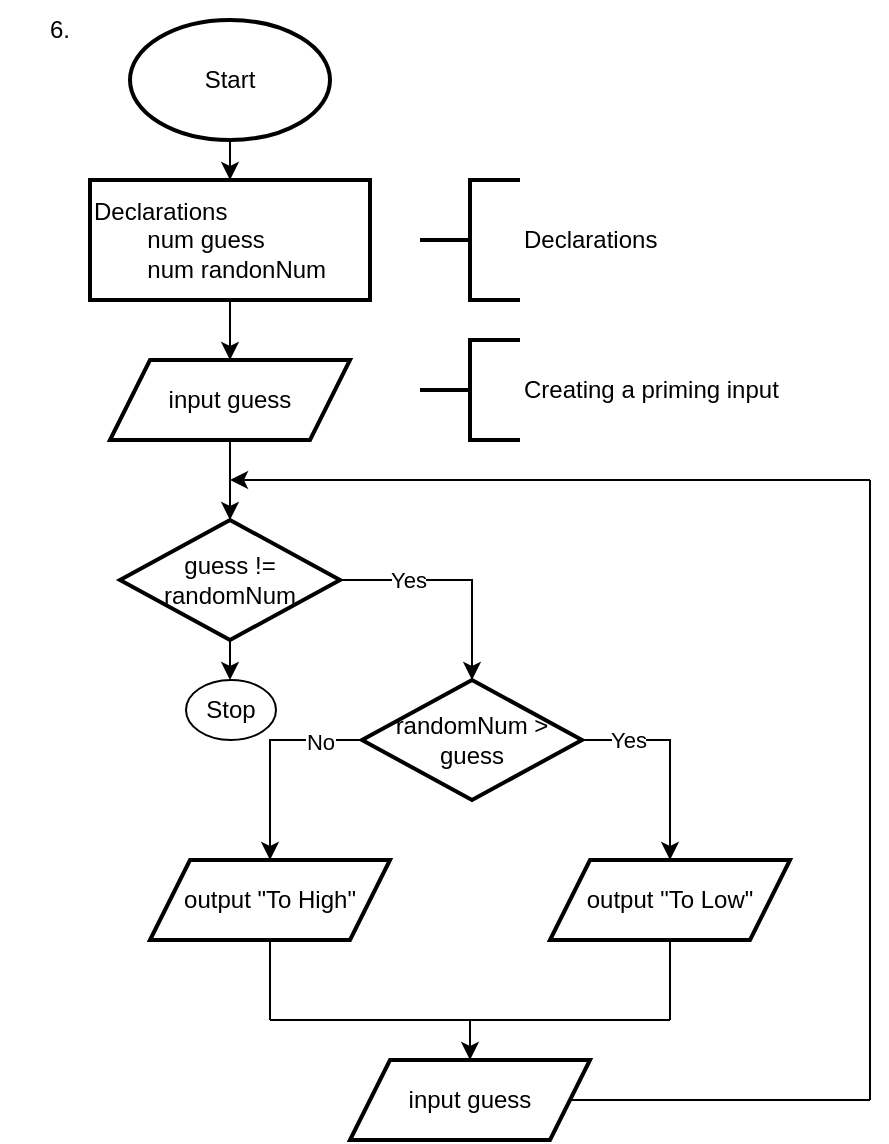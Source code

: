 <mxfile version="23.0.2" type="device">
  <diagram name="Page-1" id="_e8--MD4I2RdXMotHUFY">
    <mxGraphModel dx="1247" dy="727" grid="1" gridSize="10" guides="1" tooltips="1" connect="1" arrows="1" fold="1" page="1" pageScale="1" pageWidth="1200" pageHeight="1920" math="0" shadow="0">
      <root>
        <mxCell id="0" />
        <mxCell id="1" parent="0" />
        <mxCell id="4O6X_MG_T0VSw0H8mTDl-3" value="" style="edgeStyle=orthogonalEdgeStyle;rounded=0;orthogonalLoop=1;jettySize=auto;html=1;" edge="1" parent="1" source="4O6X_MG_T0VSw0H8mTDl-1" target="4O6X_MG_T0VSw0H8mTDl-2">
          <mxGeometry relative="1" as="geometry" />
        </mxCell>
        <mxCell id="4O6X_MG_T0VSw0H8mTDl-1" value="Start" style="strokeWidth=2;html=1;shape=mxgraph.flowchart.start_1;whiteSpace=wrap;" vertex="1" parent="1">
          <mxGeometry x="550" y="180" width="100" height="60" as="geometry" />
        </mxCell>
        <mxCell id="4O6X_MG_T0VSw0H8mTDl-7" value="" style="edgeStyle=orthogonalEdgeStyle;rounded=0;orthogonalLoop=1;jettySize=auto;html=1;" edge="1" parent="1" source="4O6X_MG_T0VSw0H8mTDl-2" target="4O6X_MG_T0VSw0H8mTDl-6">
          <mxGeometry relative="1" as="geometry" />
        </mxCell>
        <mxCell id="4O6X_MG_T0VSw0H8mTDl-2" value="Declarations&lt;br&gt;&lt;span style=&quot;white-space: pre;&quot;&gt;&#x9;&lt;/span&gt;num guess&lt;br&gt;&lt;span style=&quot;white-space: pre;&quot;&gt;&#x9;&lt;/span&gt;num randonNum" style="whiteSpace=wrap;html=1;strokeWidth=2;align=left;" vertex="1" parent="1">
          <mxGeometry x="530" y="260" width="140" height="60" as="geometry" />
        </mxCell>
        <mxCell id="4O6X_MG_T0VSw0H8mTDl-9" value="" style="edgeStyle=orthogonalEdgeStyle;rounded=0;orthogonalLoop=1;jettySize=auto;html=1;" edge="1" parent="1" source="4O6X_MG_T0VSw0H8mTDl-6" target="4O6X_MG_T0VSw0H8mTDl-8">
          <mxGeometry relative="1" as="geometry" />
        </mxCell>
        <mxCell id="4O6X_MG_T0VSw0H8mTDl-6" value="input guess" style="shape=parallelogram;perimeter=parallelogramPerimeter;whiteSpace=wrap;html=1;fixedSize=1;align=center;strokeWidth=2;" vertex="1" parent="1">
          <mxGeometry x="540" y="350" width="120" height="40" as="geometry" />
        </mxCell>
        <mxCell id="4O6X_MG_T0VSw0H8mTDl-11" value="" style="edgeStyle=orthogonalEdgeStyle;rounded=0;orthogonalLoop=1;jettySize=auto;html=1;" edge="1" parent="1" source="4O6X_MG_T0VSw0H8mTDl-8" target="4O6X_MG_T0VSw0H8mTDl-10">
          <mxGeometry relative="1" as="geometry" />
        </mxCell>
        <mxCell id="4O6X_MG_T0VSw0H8mTDl-20" value="Yes" style="edgeLabel;html=1;align=center;verticalAlign=middle;resizable=0;points=[];" vertex="1" connectable="0" parent="4O6X_MG_T0VSw0H8mTDl-11">
          <mxGeometry x="-0.414" relative="1" as="geometry">
            <mxPoint as="offset" />
          </mxGeometry>
        </mxCell>
        <mxCell id="4O6X_MG_T0VSw0H8mTDl-8" value="guess != randomNum" style="rhombus;whiteSpace=wrap;html=1;strokeWidth=2;" vertex="1" parent="1">
          <mxGeometry x="545" y="430" width="110" height="60" as="geometry" />
        </mxCell>
        <mxCell id="4O6X_MG_T0VSw0H8mTDl-15" value="" style="edgeStyle=orthogonalEdgeStyle;rounded=0;orthogonalLoop=1;jettySize=auto;html=1;exitX=0;exitY=0.5;exitDx=0;exitDy=0;" edge="1" parent="1" source="4O6X_MG_T0VSw0H8mTDl-10" target="4O6X_MG_T0VSw0H8mTDl-14">
          <mxGeometry relative="1" as="geometry" />
        </mxCell>
        <mxCell id="4O6X_MG_T0VSw0H8mTDl-19" value="No" style="edgeLabel;html=1;align=center;verticalAlign=middle;resizable=0;points=[];" vertex="1" connectable="0" parent="4O6X_MG_T0VSw0H8mTDl-15">
          <mxGeometry x="-0.603" y="1" relative="1" as="geometry">
            <mxPoint as="offset" />
          </mxGeometry>
        </mxCell>
        <mxCell id="4O6X_MG_T0VSw0H8mTDl-17" style="edgeStyle=orthogonalEdgeStyle;rounded=0;orthogonalLoop=1;jettySize=auto;html=1;exitX=1;exitY=0.5;exitDx=0;exitDy=0;entryX=0.5;entryY=0;entryDx=0;entryDy=0;" edge="1" parent="1" source="4O6X_MG_T0VSw0H8mTDl-10" target="4O6X_MG_T0VSw0H8mTDl-16">
          <mxGeometry relative="1" as="geometry" />
        </mxCell>
        <mxCell id="4O6X_MG_T0VSw0H8mTDl-18" value="Yes" style="edgeLabel;html=1;align=center;verticalAlign=middle;resizable=0;points=[];" vertex="1" connectable="0" parent="4O6X_MG_T0VSw0H8mTDl-17">
          <mxGeometry x="-0.567" relative="1" as="geometry">
            <mxPoint as="offset" />
          </mxGeometry>
        </mxCell>
        <mxCell id="4O6X_MG_T0VSw0H8mTDl-10" value="randomNum &amp;gt; guess" style="rhombus;whiteSpace=wrap;html=1;strokeWidth=2;" vertex="1" parent="1">
          <mxGeometry x="666" y="510" width="110" height="60" as="geometry" />
        </mxCell>
        <mxCell id="4O6X_MG_T0VSw0H8mTDl-14" value="output &quot;To High&quot;" style="shape=parallelogram;perimeter=parallelogramPerimeter;whiteSpace=wrap;html=1;fixedSize=1;strokeWidth=2;" vertex="1" parent="1">
          <mxGeometry x="560" y="600" width="120" height="40" as="geometry" />
        </mxCell>
        <mxCell id="4O6X_MG_T0VSw0H8mTDl-16" value="output &quot;To Low&quot;" style="shape=parallelogram;perimeter=parallelogramPerimeter;whiteSpace=wrap;html=1;fixedSize=1;strokeWidth=2;" vertex="1" parent="1">
          <mxGeometry x="760" y="600" width="120" height="40" as="geometry" />
        </mxCell>
        <mxCell id="4O6X_MG_T0VSw0H8mTDl-26" value="" style="endArrow=none;html=1;rounded=0;entryX=0.5;entryY=1;entryDx=0;entryDy=0;" edge="1" parent="1" target="4O6X_MG_T0VSw0H8mTDl-14">
          <mxGeometry width="50" height="50" relative="1" as="geometry">
            <mxPoint x="620" y="680" as="sourcePoint" />
            <mxPoint x="610" y="660" as="targetPoint" />
          </mxGeometry>
        </mxCell>
        <mxCell id="4O6X_MG_T0VSw0H8mTDl-27" value="" style="endArrow=none;html=1;rounded=0;entryX=0.5;entryY=1;entryDx=0;entryDy=0;" edge="1" parent="1" target="4O6X_MG_T0VSw0H8mTDl-16">
          <mxGeometry width="50" height="50" relative="1" as="geometry">
            <mxPoint x="820" y="680" as="sourcePoint" />
            <mxPoint x="810" y="650" as="targetPoint" />
          </mxGeometry>
        </mxCell>
        <mxCell id="4O6X_MG_T0VSw0H8mTDl-28" value="" style="endArrow=none;html=1;rounded=0;" edge="1" parent="1">
          <mxGeometry width="50" height="50" relative="1" as="geometry">
            <mxPoint x="620" y="680" as="sourcePoint" />
            <mxPoint x="820" y="680" as="targetPoint" />
          </mxGeometry>
        </mxCell>
        <mxCell id="4O6X_MG_T0VSw0H8mTDl-29" value="" style="endArrow=classic;html=1;rounded=0;entryX=0.5;entryY=0;entryDx=0;entryDy=0;" edge="1" parent="1" target="4O6X_MG_T0VSw0H8mTDl-30">
          <mxGeometry width="50" height="50" relative="1" as="geometry">
            <mxPoint x="720" y="680" as="sourcePoint" />
            <mxPoint x="720" y="700" as="targetPoint" />
          </mxGeometry>
        </mxCell>
        <mxCell id="4O6X_MG_T0VSw0H8mTDl-30" value="input guess" style="shape=parallelogram;perimeter=parallelogramPerimeter;whiteSpace=wrap;html=1;fixedSize=1;align=center;strokeWidth=2;" vertex="1" parent="1">
          <mxGeometry x="660" y="700" width="120" height="40" as="geometry" />
        </mxCell>
        <mxCell id="4O6X_MG_T0VSw0H8mTDl-31" value="" style="endArrow=none;html=1;rounded=0;exitX=1;exitY=0.5;exitDx=0;exitDy=0;" edge="1" parent="1" source="4O6X_MG_T0VSw0H8mTDl-30">
          <mxGeometry width="50" height="50" relative="1" as="geometry">
            <mxPoint x="790" y="760" as="sourcePoint" />
            <mxPoint x="920" y="720" as="targetPoint" />
          </mxGeometry>
        </mxCell>
        <mxCell id="4O6X_MG_T0VSw0H8mTDl-32" value="" style="endArrow=none;html=1;rounded=0;" edge="1" parent="1">
          <mxGeometry width="50" height="50" relative="1" as="geometry">
            <mxPoint x="920" y="720" as="sourcePoint" />
            <mxPoint x="920" y="410" as="targetPoint" />
          </mxGeometry>
        </mxCell>
        <mxCell id="4O6X_MG_T0VSw0H8mTDl-33" value="" style="endArrow=classic;html=1;rounded=0;" edge="1" parent="1">
          <mxGeometry width="50" height="50" relative="1" as="geometry">
            <mxPoint x="920" y="410" as="sourcePoint" />
            <mxPoint x="600" y="410" as="targetPoint" />
          </mxGeometry>
        </mxCell>
        <mxCell id="4O6X_MG_T0VSw0H8mTDl-34" value="" style="endArrow=classic;html=1;rounded=0;exitX=0.5;exitY=1;exitDx=0;exitDy=0;" edge="1" parent="1" source="4O6X_MG_T0VSw0H8mTDl-8">
          <mxGeometry width="50" height="50" relative="1" as="geometry">
            <mxPoint x="520" y="530" as="sourcePoint" />
            <mxPoint x="600" y="510" as="targetPoint" />
          </mxGeometry>
        </mxCell>
        <mxCell id="4O6X_MG_T0VSw0H8mTDl-35" value="Stop" style="ellipse;whiteSpace=wrap;html=1;" vertex="1" parent="1">
          <mxGeometry x="578" y="510" width="45" height="30" as="geometry" />
        </mxCell>
        <mxCell id="4O6X_MG_T0VSw0H8mTDl-36" value="6." style="text;html=1;strokeColor=none;fillColor=none;align=center;verticalAlign=middle;whiteSpace=wrap;rounded=0;" vertex="1" parent="1">
          <mxGeometry x="485" y="170" width="60" height="30" as="geometry" />
        </mxCell>
        <mxCell id="4O6X_MG_T0VSw0H8mTDl-38" value="Declarations" style="strokeWidth=2;html=1;shape=mxgraph.flowchart.annotation_2;align=left;labelPosition=right;pointerEvents=1;" vertex="1" parent="1">
          <mxGeometry x="695" y="260" width="50" height="60" as="geometry" />
        </mxCell>
        <mxCell id="4O6X_MG_T0VSw0H8mTDl-40" value="Creating a priming input" style="strokeWidth=2;html=1;shape=mxgraph.flowchart.annotation_2;align=left;labelPosition=right;pointerEvents=1;" vertex="1" parent="1">
          <mxGeometry x="695" y="340" width="50" height="50" as="geometry" />
        </mxCell>
      </root>
    </mxGraphModel>
  </diagram>
</mxfile>
